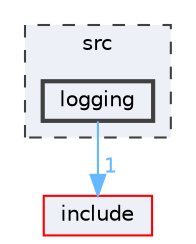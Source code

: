 digraph "src/logging"
{
 // LATEX_PDF_SIZE
  bgcolor="transparent";
  edge [fontname=Helvetica,fontsize=10,labelfontname=Helvetica,labelfontsize=10];
  node [fontname=Helvetica,fontsize=10,shape=box,height=0.2,width=0.4];
  compound=true
  subgraph clusterdir_68267d1309a1af8e8297ef4c3efbcdba {
    graph [ bgcolor="#edf0f7", pencolor="grey25", label="src", fontname=Helvetica,fontsize=10 style="filled,dashed", URL="dir_68267d1309a1af8e8297ef4c3efbcdba.html",tooltip=""]
  dir_b3320b59a4aa4a7431bc8488b87009bf [label="logging", fillcolor="#edf0f7", color="grey25", style="filled,bold", URL="dir_b3320b59a4aa4a7431bc8488b87009bf.html",tooltip=""];
  }
  dir_d44c64559bbebec7f509842c48db8b23 [label="include", fillcolor="#edf0f7", color="red", style="filled", URL="dir_d44c64559bbebec7f509842c48db8b23.html",tooltip=""];
  dir_b3320b59a4aa4a7431bc8488b87009bf->dir_d44c64559bbebec7f509842c48db8b23 [headlabel="1", labeldistance=1.5 headhref="dir_000027_000018.html" href="dir_000027_000018.html" color="steelblue1" fontcolor="steelblue1"];
}
